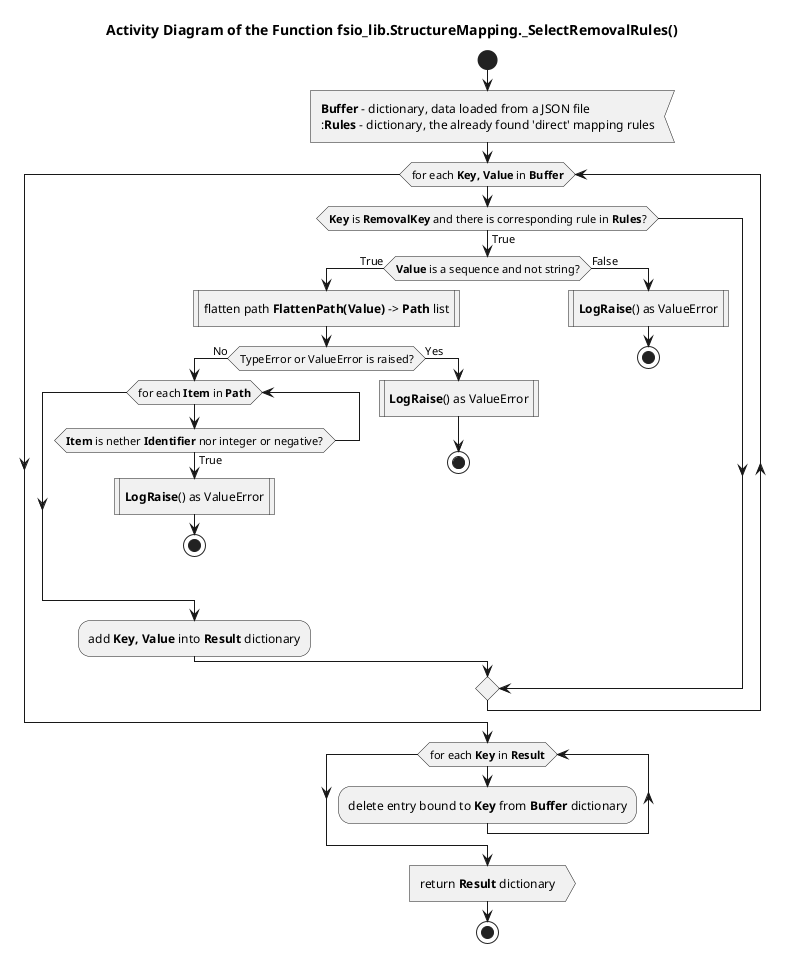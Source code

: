 @startuml structure_mapping_selectremovalrules

title Activity Diagram of the Function fsio_lib.StructureMapping._SelectRemovalRules()

start

:<b>Buffer</b> - dictionary, data loaded from a JSON file
:<b>Rules</b> - dictionary, the already found 'direct' mapping rules<

while (for each <b>Key, Value</b> in <b>Buffer</b>)
    if (<b>Key</b> is <b>RemovalKey</b> and there is corresponding rule in <b>Rules</b>?) then (True)
        if (<b>Value</b> is a sequence and not string?) then (True)
            :flatten path <b>FlattenPath(Value)</b> -> <b>Path</b> list|
            
            if (TypeError or ValueError is raised?) then (No)
                while (for each <b>Item</b> in <b>Path</b>)
                    if (<b>Item</b> is nether <b>Identifier</b> nor integer or negative?) then (True)
                        :<b>LogRaise</b>() as ValueError|
                
                        stop
                    endif
                end while
                
                :add <b>Key, Value</b> into <b>Result</b> dictionary;
            else (Yes)
                :<b>LogRaise</b>() as ValueError|
                
                stop
            endif
        else (False)
            :<b>LogRaise</b>() as ValueError|
            
            stop
        endif
    endif
end while

while (for each <b>Key</b> in <b>Result</b>)
    :delete entry bound to <b>Key</b> from <b>Buffer</b> dictionary;
end while

:return <b>Result</b> dictionary>

stop

@enduml